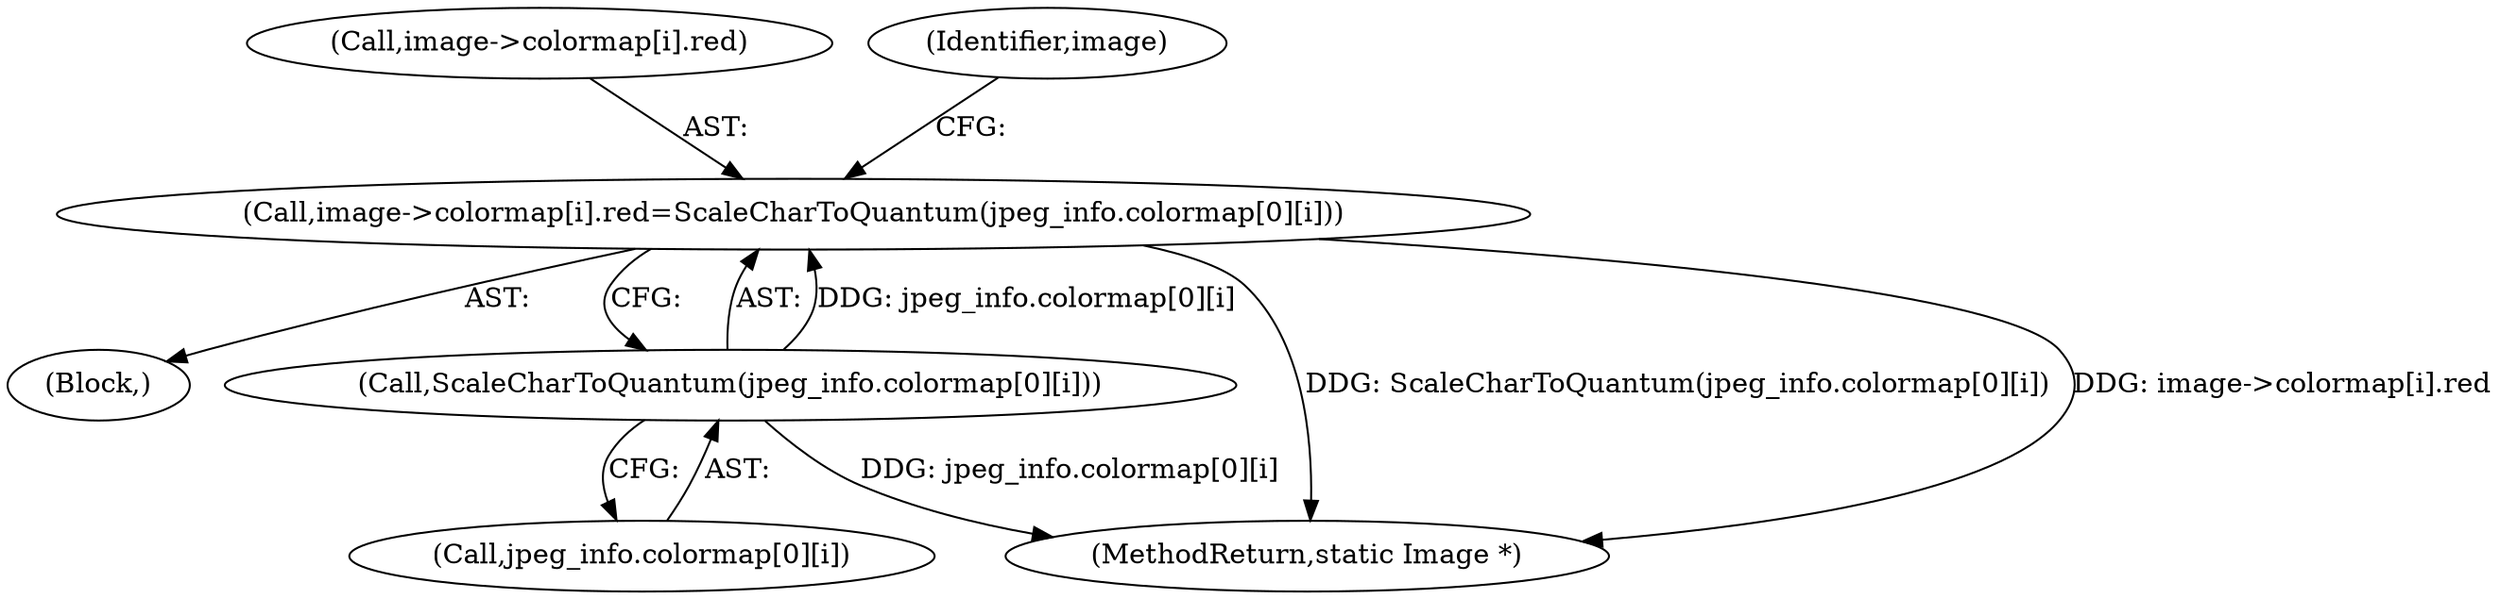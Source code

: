 digraph "0_ImageMagick_948356eec65aea91995d4b7cc487d197d2c5f602@array" {
"1001318" [label="(Call,image->colormap[i].red=ScaleCharToQuantum(jpeg_info.colormap[0][i]))"];
"1001326" [label="(Call,ScaleCharToQuantum(jpeg_info.colormap[0][i]))"];
"1001317" [label="(Block,)"];
"1001318" [label="(Call,image->colormap[i].red=ScaleCharToQuantum(jpeg_info.colormap[0][i]))"];
"1001326" [label="(Call,ScaleCharToQuantum(jpeg_info.colormap[0][i]))"];
"1001327" [label="(Call,jpeg_info.colormap[0][i])"];
"1001319" [label="(Call,image->colormap[i].red)"];
"1001338" [label="(Identifier,image)"];
"1001881" [label="(MethodReturn,static Image *)"];
"1001318" -> "1001317"  [label="AST: "];
"1001318" -> "1001326"  [label="CFG: "];
"1001319" -> "1001318"  [label="AST: "];
"1001326" -> "1001318"  [label="AST: "];
"1001338" -> "1001318"  [label="CFG: "];
"1001318" -> "1001881"  [label="DDG: ScaleCharToQuantum(jpeg_info.colormap[0][i])"];
"1001318" -> "1001881"  [label="DDG: image->colormap[i].red"];
"1001326" -> "1001318"  [label="DDG: jpeg_info.colormap[0][i]"];
"1001326" -> "1001327"  [label="CFG: "];
"1001327" -> "1001326"  [label="AST: "];
"1001326" -> "1001881"  [label="DDG: jpeg_info.colormap[0][i]"];
}
